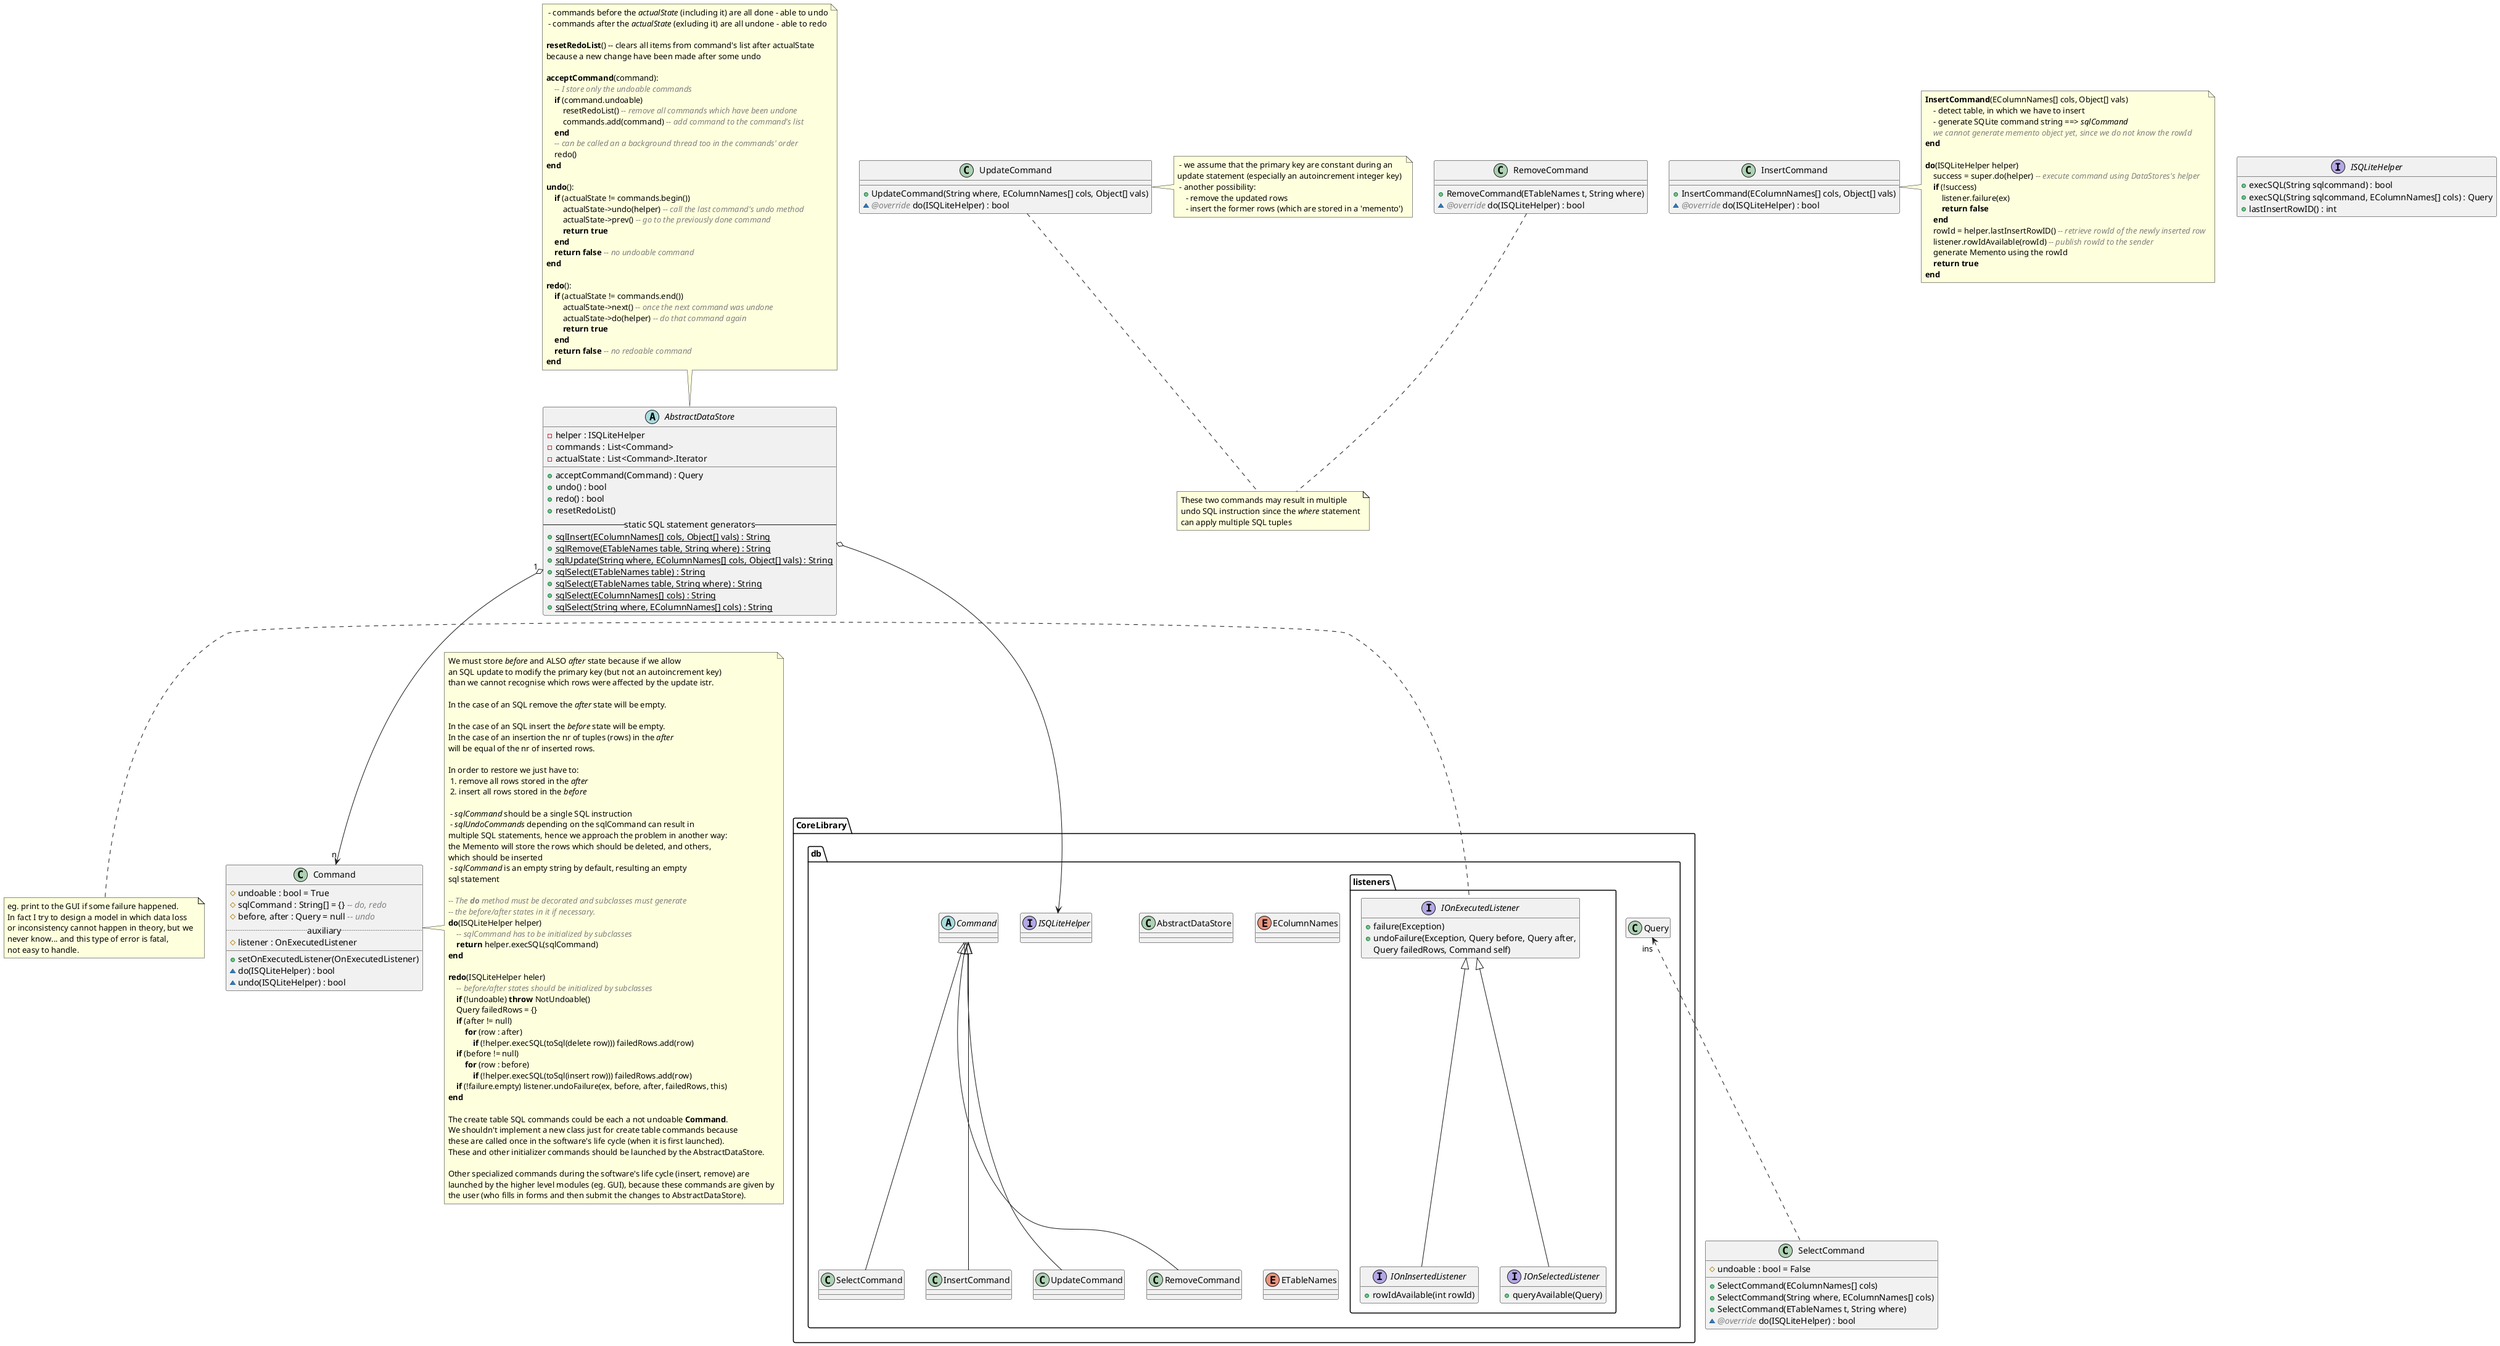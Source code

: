 @startuml

!define END <b>end</b>
!define THROW <b>throw</b>
!define IF <b>if</b>
!define AND <b>and</b>
!define OR <b>or</b>
!define FOR <b>for</b>
!define RETURN <b>return</b>
!define TRUE <b>true</b>
!define FALSE <b>false</b>
!define COMMENT(comment) <i><color:Gray>comment</color></i>
!define COMMENT(a,b) <i><color:Gray>a, b</color></i>
!define COMMENT(a,b,c) <i><color:Gray>a, b, c</color></i>
!define COMMENT(a,b,c,d) <i><color:Gray>a, b, c, d</color></i>
!define COMMENT(a,b,c,d,e) <i><color:Gray>a, b, c, d, e</color></i>
!define COMMENT(a,b,c,d,e,f) <i><color:Gray>a, b, c, d, e, f</color></i>

package CoreLibrary {
    package CoreLibrary.db {
        class AbstractDataStore
        'class Query << former AbstractQuery>>
        class Query
        enum EColumnNames
        enum ETableNames 

        interface ISQLiteHelper

''        class Memento

''        package CoreLibrary.db.command {
            abstract class Command
            class UpdateCommand extends Command 
            class RemoveCommand extends Command
            class SelectCommand extends Command
            class InsertCommand extends Command
''        }
            
        hide Query methods
        hide Query attributes

        package CoreLibrary.db.listeners {
            interface IOnExecutedListener {
                + failure(Exception)
                + undoFailure(Exception, Query before, Query after, 
                    Query failedRows, Command self)
            }

            interface IOnInsertedListener extends IOnExecutedListener {
                + rowIdAvailable(int rowId)
            }
            
            interface IOnSelectedListener extends IOnExecutedListener {
                + queryAvailable(Query)
            }
            
            hide IOnExecutedListener attributes
            hide IOnInsertedListener attributes
            hide IOnSelectedListener attributes
        }

    }
}

''class Memento {
''    + before : Query
''    + after : Query
''    '+ {static} INSERT : Operation = 1'
''    '+ {static} UPDATE : Operation = 2'
''    '+ {static} REMOVE : Operation = 3'
''    '..'
''    '+ affectedRows : Query'
''    '+ rowsTo : Query'
''    '+ operation : Operation'
''}
''hide Memento methods

class Command {
    # undoable : bool = True
    # sqlCommand : String[] = {} COMMENT(-- do, redo)
    # before, after : Query = null COMMENT(-- undo)
    .. auxiliary ..
    # listener : OnExecutedListener
    __
    + setOnExecutedListener(OnExecutedListener)
    ~ do(ISQLiteHelper) : bool
    ~ undo(ISQLiteHelper) : bool
}
''Memento --* Command

class InsertCommand {
    + InsertCommand(EColumnNames[] cols, Object[] vals)
    ~ COMMENT(@override) do(ISQLiteHelper) : bool
}

class UpdateCommand {
    + UpdateCommand(String where, EColumnNames[] cols, Object[] vals)
    ~ COMMENT(@override) do(ISQLiteHelper) : bool
}

class RemoveCommand {
    + RemoveCommand(ETableNames t, String where)
    ~ COMMENT(@override) do(ISQLiteHelper) : bool
}

class SelectCommand {
    # undoable : bool = False
    + SelectCommand(EColumnNames[] cols)
    + SelectCommand(String where, EColumnNames[] cols)
    + SelectCommand(ETableNames t, String where)
    ~ COMMENT(@override) do(ISQLiteHelper) : bool
}
Query "ins" <.. SelectCommand

abstract class AbstractDataStore {
    - helper : ISQLiteHelper
    - commands : List<Command>
    - actualState : List<Command>.Iterator
    __
    + acceptCommand(Command) : Query
    + undo() : bool 
    + redo() : bool 
    + resetRedoList()
    -- static SQL statement generators --
    + {static} sqlInsert(EColumnNames[] cols, Object[] vals) : String
    + {static} sqlRemove(ETableNames table, String where) : String
    + {static} sqlUpdate(String where, EColumnNames[] cols, Object[] vals) : String
    + {static} sqlSelect(ETableNames table) : String
    + {static} sqlSelect(ETableNames table, String where) : String
    + {static} sqlSelect(EColumnNames[] cols) : String
    + {static} sqlSelect(String where, EColumnNames[] cols) : String
}
AbstractDataStore o--> ISQLiteHelper
AbstractDataStore "1" o--> "n" Command

interface ISQLiteHelper {
    + execSQL(String sqlcommand) : bool
    + execSQL(String sqlcommand, EColumnNames[] cols) : Query
    + lastInsertRowID() : int
}
hide ISQLiteHelper attributes

'== IOnExecutedListener ====================================================='

note left of IOnExecutedListener
eg. print to the GUI if some failure happened.
In fact I try to design a model in which data loss
or inconsistency cannot happen in theory, but we 
never know... and this type of error is fatal, 
not easy to handle.
end note

'== COMMAND ================================================================='

note right of Command
We must store //before// and ALSO //after// state because if we allow
an SQL update to modify the primary key (but not an autoincrement key)
than we cannot recognise which rows were affected by the update istr.

In the case of an SQL remove the //after// state will be empty.

In the case of an SQL insert the //before// state will be empty.
In the case of an insertion the nr of tuples (rows) in the //after//
will be equal of the nr of inserted rows.

In order to restore we just have to:
 1. remove all rows stored in the //after//
 2. insert all rows stored in the //before//

 - //sqlCommand// should be a single SQL instruction
 - //sqlUndoCommands// depending on the sqlCommand can result in
multiple SQL statements, hence we approach the problem in another way:
the Memento will store the rows which should be deleted, and others,
which should be inserted
 - //sqlCommand// is an empty string by default, resulting an empty
sql statement
' - //sqlUndoCommands// is an empty list of string by default, resulting
'no operation at all

COMMENT(-- The <b>do</b> method must be decorated and subclasses must generate)
COMMENT(-- the before/after states in it if necessary.)
<b>do</b>(ISQLiteHelper helper)
    COMMENT(-- sqlCommand has to be initialized by subclasses)
    RETURN helper.execSQL(sqlCommand)
END

<b>redo</b>(ISQLiteHelper heler)
    COMMENT(-- before/after states should be initialized by subclasses)
    IF (!undoable) THROW NotUndoable()
    Query failedRows = {}
    IF (after != null)
        FOR (row : after)
            IF (!helper.execSQL(toSql(delete row))) failedRows.add(row)
    IF (before != null)
        FOR (row : before)
            IF (!helper.execSQL(toSql(insert row))) failedRows.add(row)
    IF (!failure.empty) listener.undoFailure(ex, before, after, failedRows, this)
END

The create table SQL commands could be each a not undoable <b>Command</b>. 
We shouldn't implement a new class just for create table commands because 
these are called once in the software's life cycle (when it is first launched).
These and other initializer commands should be launched by the AbstractDataStore.

Other specialized commands during the software's life cycle (insert, remove) are
launched by the higher level modules (eg. GUI), because these commands are given by
the user (who fills in forms and then submit the changes to AbstractDataStore).
end note

'============================================================================'

note right of UpdateCommand
 - we assume that the primary key are constant during an
update statement (especially an autoincrement integer key)
 - another possibility: 
    - remove the updated rows
    - insert the former rows (which are stored in a 'memento')
end note

'== INSERT =================================================================='

note right of InsertCommand
<b>InsertCommand</b>(EColumnNames[] cols, Object[] vals)
    - detect table, in which we have to insert
    - generate SQLite command string ==> //sqlCommand//
    COMMENT(we cannot generate memento object yet, since we do not know the rowId)
END

<b>do</b>(ISQLiteHelper helper)
    success = super.do(helper) COMMENT(-- execute command using DataStores's helper)
    IF (!success) 
        listener.failure(ex)
        RETURN FALSE
    END
    rowId = helper.lastInsertRowID() COMMENT(-- retrieve rowId of the newly inserted row)
    listener.rowIdAvailable(rowId) COMMENT(-- publish rowId to the sender)
    generate Memento using the rowId
    RETURN TRUE
END
end note

'=== UPDATE REMOVE =========================================================='

note as updrem_note
These two commands may result in multiple
undo SQL instruction since the //where// statement
can apply multiple SQL tuples
end note
RemoveCommand .. updrem_note
UpdateCommand .. updrem_note

'============================================================================'

note top of AbstractDataStore
 - commands before the <i>actualState</i> (including it) are all done - able to undo
 - commands after the <i>actualState</i> (exluding it) are all undone - able to redo

<b>resetRedoList</b>() -- clears all items from command's list after actualState
because a new change have been made after some undo

<b>acceptCommand</b>(command):
    COMMENT(-- I store only the undoable commands)
    IF (command.undoable) 
        resetRedoList() COMMENT(-- remove all commands which have been undone)
        commands.add(command) COMMENT(-- add command to the command's list)
    END
    COMMENT(-- can be called an a background thread too in the commands' order)
    redo() 
END

<b>undo</b>():
    IF (actualState != commands.begin())
        actualState->undo(helper) COMMENT(-- call the last command's undo method)
        actualState->prev() COMMENT(-- go to the previously done command)
        RETURN TRUE
    END
    RETURN FALSE COMMENT(-- no undoable command)
END

<b>redo</b>():
    IF (actualState != commands.end())
        actualState->next() COMMENT(-- once the next command was undone)
        actualState->do(helper) COMMENT(-- do that command again)
        RETURN TRUE
    END
    RETURN FALSE COMMENT(-- no redoable command)
END
end note

hide EColumnNames
hide ETableNames

@enduml